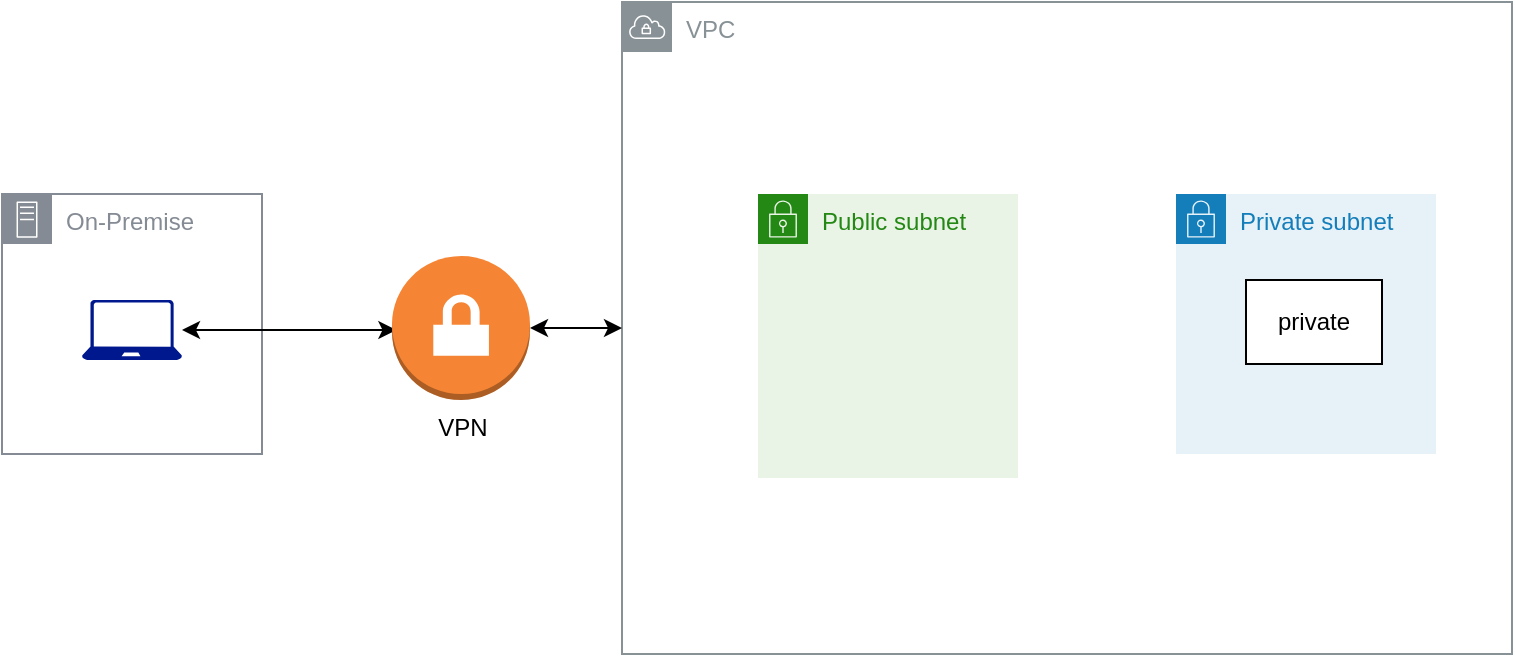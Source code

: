 <mxfile version="14.9.2" type="device"><diagram id="_F5-rr_JPrYOlRIsIAg-" name="Page-1"><mxGraphModel dx="1346" dy="589" grid="0" gridSize="10" guides="1" tooltips="1" connect="1" arrows="1" fold="1" page="0" pageScale="1" pageWidth="827" pageHeight="1169" math="0" shadow="0"><root><mxCell id="0"/><mxCell id="1" parent="0"/><mxCell id="poUHyMEoOBtGEnDVCcNb-1" value="On-Premise" style="outlineConnect=0;gradientColor=none;html=1;whiteSpace=wrap;fontSize=12;fontStyle=0;shape=mxgraph.aws4.group;grIcon=mxgraph.aws4.group_on_premise;strokeColor=#858B94;fillColor=none;verticalAlign=top;align=left;spacingLeft=30;fontColor=#858B94;dashed=0;" vertex="1" parent="1"><mxGeometry x="-54" y="229" width="130" height="130" as="geometry"/></mxCell><mxCell id="poUHyMEoOBtGEnDVCcNb-2" value="VPC" style="outlineConnect=0;gradientColor=none;html=1;whiteSpace=wrap;fontSize=12;fontStyle=0;shape=mxgraph.aws4.group;grIcon=mxgraph.aws4.group_vpc;strokeColor=#879196;fillColor=none;verticalAlign=top;align=left;spacingLeft=30;fontColor=#879196;dashed=0;" vertex="1" parent="1"><mxGeometry x="256" y="133" width="445" height="326" as="geometry"/></mxCell><mxCell id="poUHyMEoOBtGEnDVCcNb-6" value="Public subnet" style="points=[[0,0],[0.25,0],[0.5,0],[0.75,0],[1,0],[1,0.25],[1,0.5],[1,0.75],[1,1],[0.75,1],[0.5,1],[0.25,1],[0,1],[0,0.75],[0,0.5],[0,0.25]];outlineConnect=0;gradientColor=none;html=1;whiteSpace=wrap;fontSize=12;fontStyle=0;shape=mxgraph.aws4.group;grIcon=mxgraph.aws4.group_security_group;grStroke=0;strokeColor=#248814;fillColor=#E9F3E6;verticalAlign=top;align=left;spacingLeft=30;fontColor=#248814;dashed=0;" vertex="1" parent="1"><mxGeometry x="324" y="229" width="130" height="142" as="geometry"/></mxCell><mxCell id="poUHyMEoOBtGEnDVCcNb-10" style="edgeStyle=orthogonalEdgeStyle;rounded=0;orthogonalLoop=1;jettySize=auto;html=1;entryX=0.16;entryY=0.55;entryDx=0;entryDy=0;entryPerimeter=0;startArrow=classic;startFill=1;" edge="1" parent="1" source="poUHyMEoOBtGEnDVCcNb-8"><mxGeometry relative="1" as="geometry"><mxPoint x="143.2" y="297" as="targetPoint"/></mxGeometry></mxCell><mxCell id="poUHyMEoOBtGEnDVCcNb-8" value="" style="aspect=fixed;pointerEvents=1;shadow=0;dashed=0;html=1;strokeColor=none;labelPosition=center;verticalLabelPosition=bottom;verticalAlign=top;align=center;fillColor=#00188D;shape=mxgraph.azure.laptop" vertex="1" parent="1"><mxGeometry x="-14" y="282" width="50" height="30" as="geometry"/></mxCell><mxCell id="poUHyMEoOBtGEnDVCcNb-13" value="Private subnet" style="points=[[0,0],[0.25,0],[0.5,0],[0.75,0],[1,0],[1,0.25],[1,0.5],[1,0.75],[1,1],[0.75,1],[0.5,1],[0.25,1],[0,1],[0,0.75],[0,0.5],[0,0.25]];outlineConnect=0;gradientColor=none;html=1;whiteSpace=wrap;fontSize=12;fontStyle=0;shape=mxgraph.aws4.group;grIcon=mxgraph.aws4.group_security_group;grStroke=0;strokeColor=#147EBA;fillColor=#E6F2F8;verticalAlign=top;align=left;spacingLeft=30;fontColor=#147EBA;dashed=0;" vertex="1" parent="1"><mxGeometry x="533" y="229" width="130" height="130" as="geometry"/></mxCell><mxCell id="poUHyMEoOBtGEnDVCcNb-14" value="private" style="rounded=0;whiteSpace=wrap;html=1;" vertex="1" parent="1"><mxGeometry x="568" y="272" width="68" height="42" as="geometry"/></mxCell><mxCell id="poUHyMEoOBtGEnDVCcNb-17" style="edgeStyle=orthogonalEdgeStyle;rounded=0;orthogonalLoop=1;jettySize=auto;html=1;startArrow=classic;startFill=1;" edge="1" parent="1" source="poUHyMEoOBtGEnDVCcNb-16" target="poUHyMEoOBtGEnDVCcNb-2"><mxGeometry relative="1" as="geometry"/></mxCell><mxCell id="poUHyMEoOBtGEnDVCcNb-16" value="VPN" style="outlineConnect=0;dashed=0;verticalLabelPosition=bottom;verticalAlign=top;align=center;html=1;shape=mxgraph.aws3.vpn_gateway;fillColor=#F58534;gradientColor=none;" vertex="1" parent="1"><mxGeometry x="141" y="260" width="69" height="72" as="geometry"/></mxCell></root></mxGraphModel></diagram></mxfile>